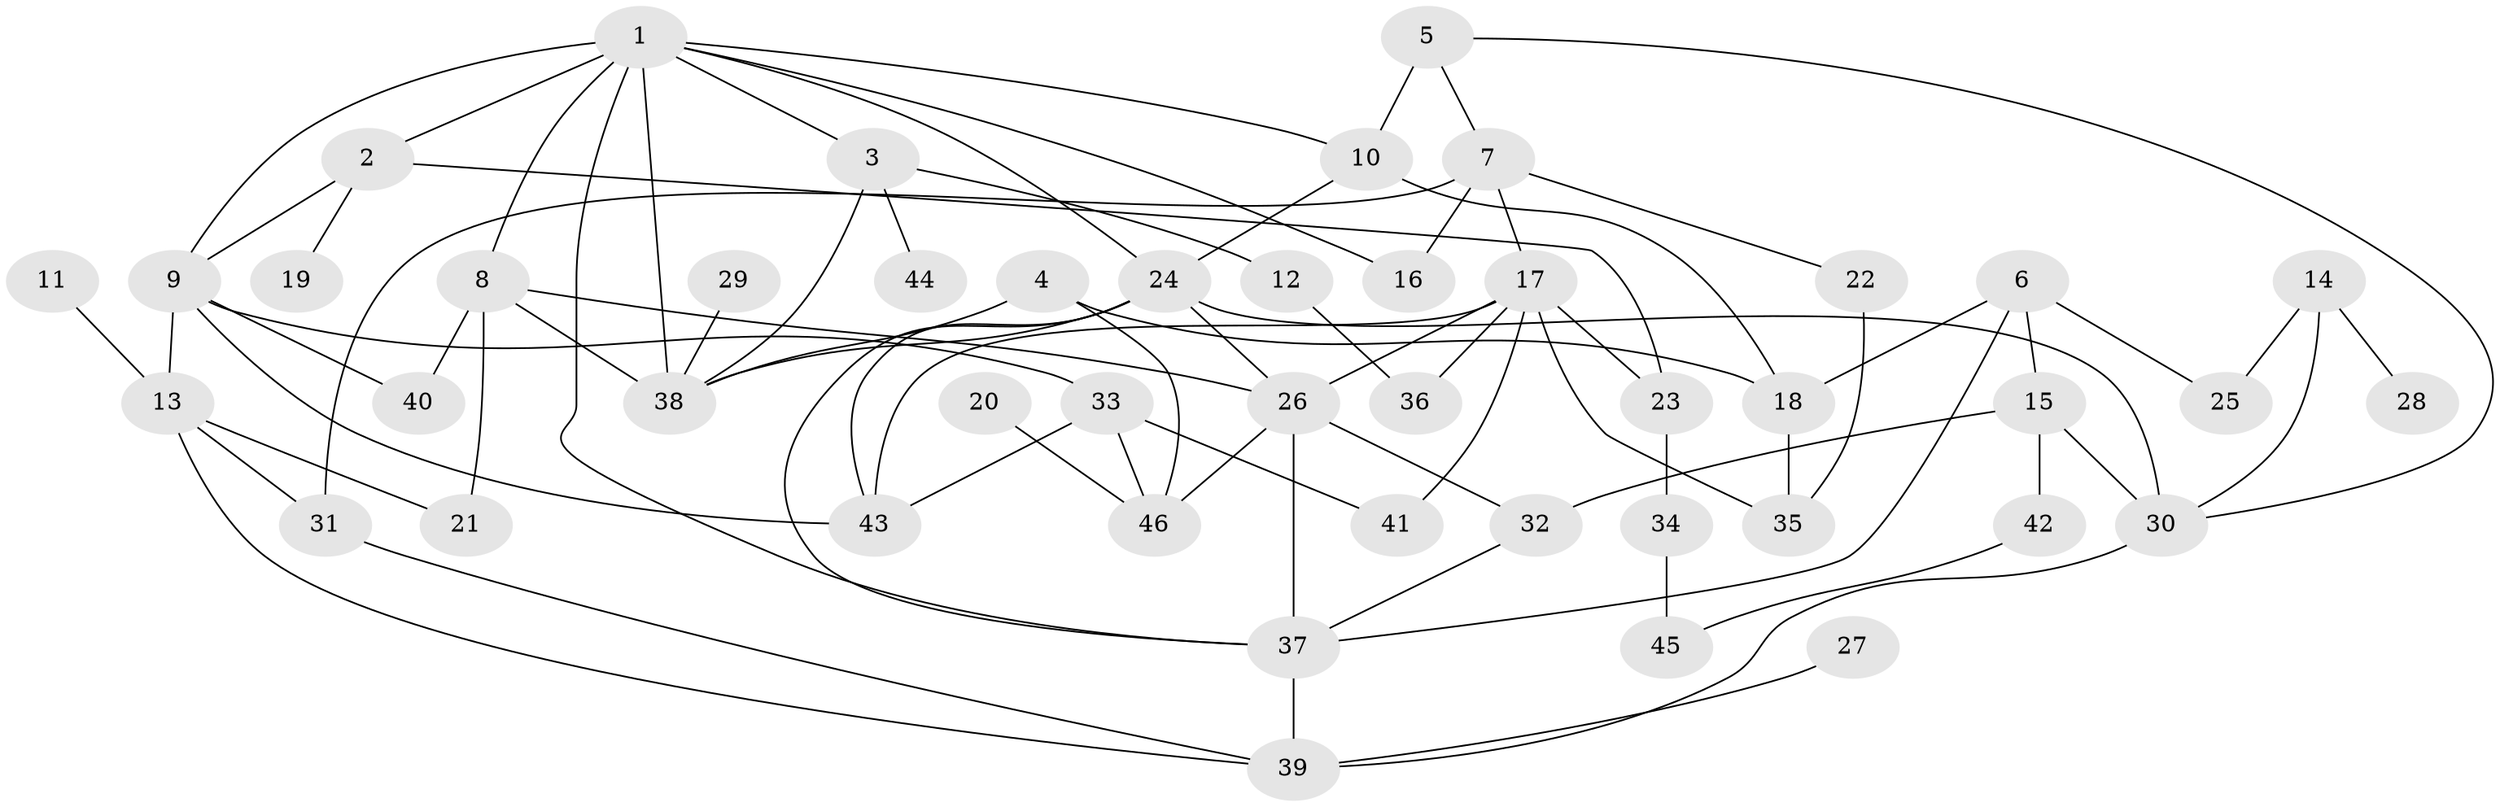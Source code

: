 // original degree distribution, {5: 0.10869565217391304, 9: 0.010869565217391304, 4: 0.14130434782608695, 2: 0.2391304347826087, 3: 0.1956521739130435, 6: 0.021739130434782608, 1: 0.2717391304347826, 8: 0.010869565217391304}
// Generated by graph-tools (version 1.1) at 2025/36/03/04/25 23:36:09]
// undirected, 46 vertices, 79 edges
graph export_dot {
  node [color=gray90,style=filled];
  1;
  2;
  3;
  4;
  5;
  6;
  7;
  8;
  9;
  10;
  11;
  12;
  13;
  14;
  15;
  16;
  17;
  18;
  19;
  20;
  21;
  22;
  23;
  24;
  25;
  26;
  27;
  28;
  29;
  30;
  31;
  32;
  33;
  34;
  35;
  36;
  37;
  38;
  39;
  40;
  41;
  42;
  43;
  44;
  45;
  46;
  1 -- 2 [weight=1.0];
  1 -- 3 [weight=1.0];
  1 -- 8 [weight=1.0];
  1 -- 9 [weight=1.0];
  1 -- 10 [weight=1.0];
  1 -- 16 [weight=1.0];
  1 -- 24 [weight=1.0];
  1 -- 37 [weight=1.0];
  1 -- 38 [weight=1.0];
  2 -- 9 [weight=1.0];
  2 -- 19 [weight=1.0];
  2 -- 23 [weight=1.0];
  3 -- 12 [weight=1.0];
  3 -- 38 [weight=1.0];
  3 -- 44 [weight=1.0];
  4 -- 18 [weight=1.0];
  4 -- 38 [weight=1.0];
  4 -- 46 [weight=1.0];
  5 -- 7 [weight=1.0];
  5 -- 10 [weight=2.0];
  5 -- 30 [weight=1.0];
  6 -- 15 [weight=1.0];
  6 -- 18 [weight=1.0];
  6 -- 25 [weight=1.0];
  6 -- 37 [weight=1.0];
  7 -- 16 [weight=1.0];
  7 -- 17 [weight=1.0];
  7 -- 22 [weight=1.0];
  7 -- 31 [weight=1.0];
  8 -- 21 [weight=1.0];
  8 -- 26 [weight=1.0];
  8 -- 38 [weight=1.0];
  8 -- 40 [weight=1.0];
  9 -- 13 [weight=1.0];
  9 -- 33 [weight=1.0];
  9 -- 40 [weight=1.0];
  9 -- 43 [weight=1.0];
  10 -- 18 [weight=1.0];
  10 -- 24 [weight=1.0];
  11 -- 13 [weight=1.0];
  12 -- 36 [weight=1.0];
  13 -- 21 [weight=1.0];
  13 -- 31 [weight=1.0];
  13 -- 39 [weight=1.0];
  14 -- 25 [weight=1.0];
  14 -- 28 [weight=1.0];
  14 -- 30 [weight=1.0];
  15 -- 30 [weight=1.0];
  15 -- 32 [weight=2.0];
  15 -- 42 [weight=1.0];
  17 -- 23 [weight=1.0];
  17 -- 26 [weight=1.0];
  17 -- 35 [weight=1.0];
  17 -- 36 [weight=1.0];
  17 -- 41 [weight=1.0];
  17 -- 43 [weight=1.0];
  18 -- 35 [weight=1.0];
  20 -- 46 [weight=1.0];
  22 -- 35 [weight=1.0];
  23 -- 34 [weight=1.0];
  24 -- 26 [weight=1.0];
  24 -- 30 [weight=1.0];
  24 -- 37 [weight=1.0];
  24 -- 38 [weight=1.0];
  24 -- 43 [weight=1.0];
  26 -- 32 [weight=1.0];
  26 -- 37 [weight=1.0];
  26 -- 46 [weight=1.0];
  27 -- 39 [weight=1.0];
  29 -- 38 [weight=1.0];
  30 -- 39 [weight=1.0];
  31 -- 39 [weight=1.0];
  32 -- 37 [weight=1.0];
  33 -- 41 [weight=1.0];
  33 -- 43 [weight=1.0];
  33 -- 46 [weight=1.0];
  34 -- 45 [weight=1.0];
  37 -- 39 [weight=1.0];
  42 -- 45 [weight=1.0];
}
